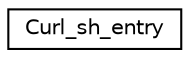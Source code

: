 digraph "Graphical Class Hierarchy"
{
  edge [fontname="Helvetica",fontsize="10",labelfontname="Helvetica",labelfontsize="10"];
  node [fontname="Helvetica",fontsize="10",shape=record];
  rankdir="LR";
  Node0 [label="Curl_sh_entry",height=0.2,width=0.4,color="black", fillcolor="white", style="filled",URL="$struct_curl__sh__entry.html"];
}
